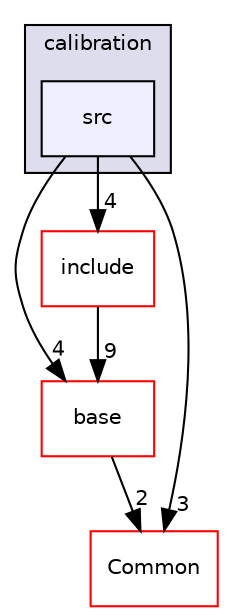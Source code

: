 digraph "/home/travis/build/AliceO2Group/AliceO2/Detectors/TPC/calibration/src" {
  bgcolor=transparent;
  compound=true
  node [ fontsize="10", fontname="Helvetica"];
  edge [ labelfontsize="10", labelfontname="Helvetica"];
  subgraph clusterdir_4995562033b321477cfe3c34a14a5189 {
    graph [ bgcolor="#ddddee", pencolor="black", label="calibration" fontname="Helvetica", fontsize="10", URL="dir_4995562033b321477cfe3c34a14a5189.html"]
  dir_dd8aaa5a15077027057ed7b7af59c9da [shape=box, label="src", style="filled", fillcolor="#eeeeff", pencolor="black", URL="dir_dd8aaa5a15077027057ed7b7af59c9da.html"];
  }
  dir_677b030cc750909e4cd27413873678d8 [shape=box label="base" color="red" URL="dir_677b030cc750909e4cd27413873678d8.html"];
  dir_4ab6b4cc6a7edbff49100e9123df213f [shape=box label="Common" color="red" URL="dir_4ab6b4cc6a7edbff49100e9123df213f.html"];
  dir_2168d348e8784d0b706f7ff616321664 [shape=box label="include" color="red" URL="dir_2168d348e8784d0b706f7ff616321664.html"];
  dir_677b030cc750909e4cd27413873678d8->dir_4ab6b4cc6a7edbff49100e9123df213f [headlabel="2", labeldistance=1.5 headhref="dir_000080_000016.html"];
  dir_dd8aaa5a15077027057ed7b7af59c9da->dir_677b030cc750909e4cd27413873678d8 [headlabel="4", labeldistance=1.5 headhref="dir_000204_000080.html"];
  dir_dd8aaa5a15077027057ed7b7af59c9da->dir_4ab6b4cc6a7edbff49100e9123df213f [headlabel="3", labeldistance=1.5 headhref="dir_000204_000016.html"];
  dir_dd8aaa5a15077027057ed7b7af59c9da->dir_2168d348e8784d0b706f7ff616321664 [headlabel="4", labeldistance=1.5 headhref="dir_000204_000201.html"];
  dir_2168d348e8784d0b706f7ff616321664->dir_677b030cc750909e4cd27413873678d8 [headlabel="9", labeldistance=1.5 headhref="dir_000201_000080.html"];
}
